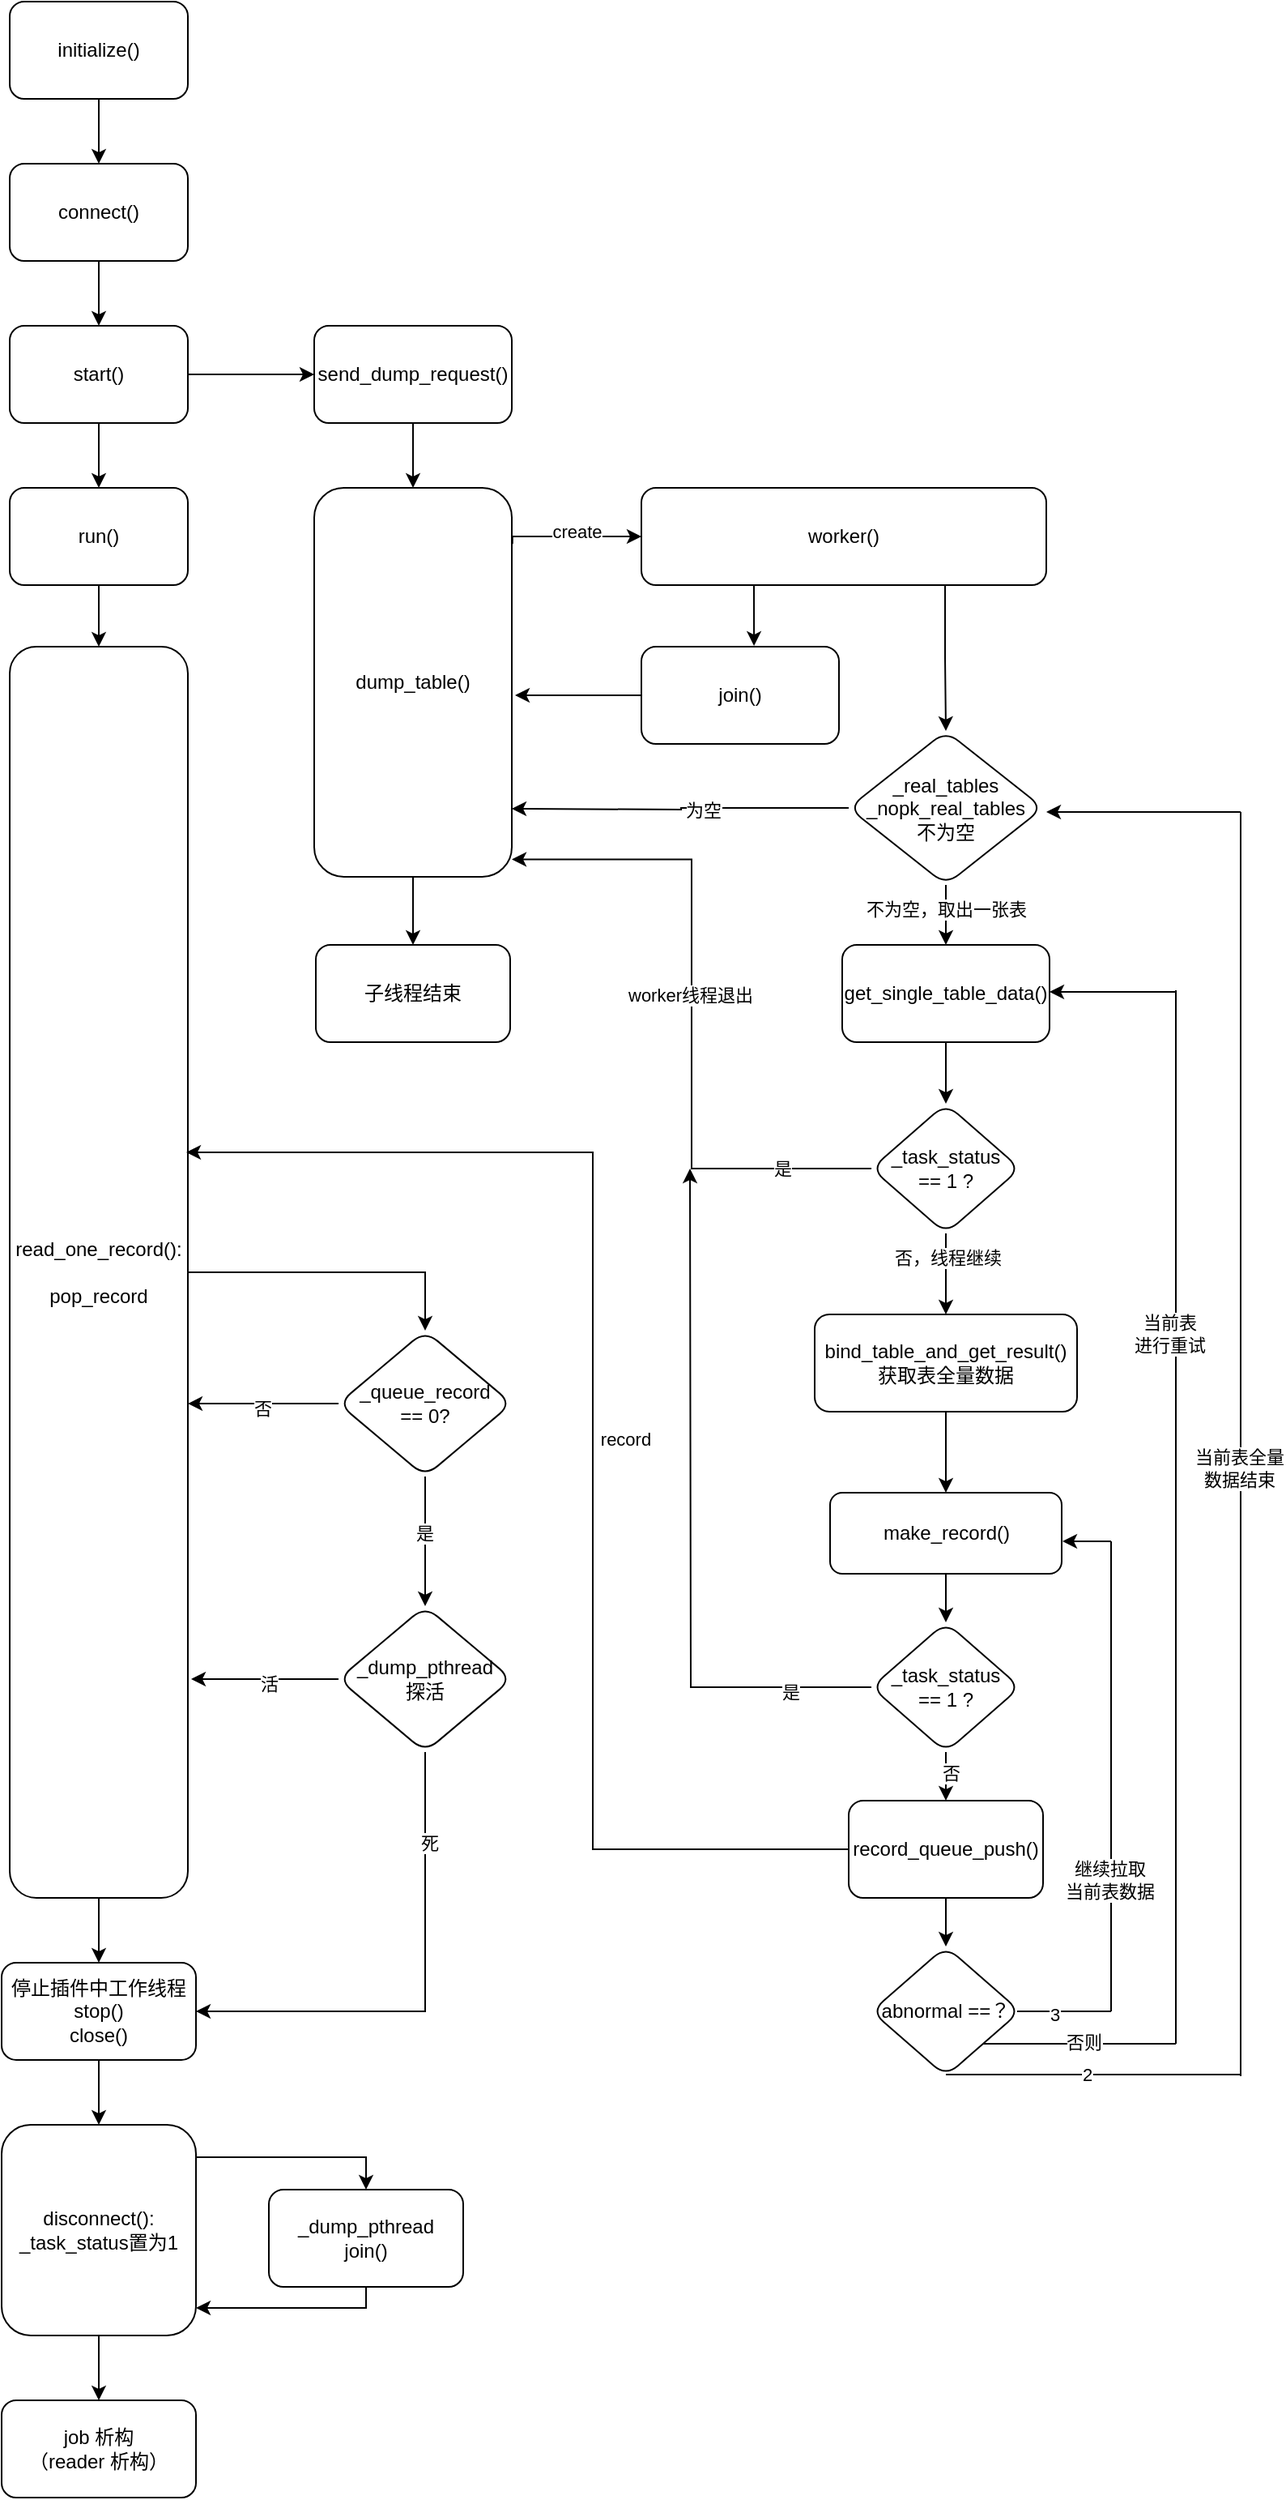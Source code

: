 <mxfile version="13.6.2" type="github">
  <diagram id="-tFmNn8upbpJzHhY9VwJ" name="Page-1">
    <mxGraphModel dx="1113" dy="628" grid="1" gridSize="10" guides="1" tooltips="1" connect="1" arrows="1" fold="1" page="1" pageScale="1" pageWidth="827" pageHeight="1169" math="0" shadow="0">
      <root>
        <mxCell id="0" />
        <mxCell id="1" parent="0" />
        <mxCell id="bfp73OwQ1fV5iFU1kIxK-5" value="" style="edgeStyle=orthogonalEdgeStyle;rounded=0;orthogonalLoop=1;jettySize=auto;html=1;" edge="1" parent="1" source="bfp73OwQ1fV5iFU1kIxK-3" target="bfp73OwQ1fV5iFU1kIxK-4">
          <mxGeometry relative="1" as="geometry" />
        </mxCell>
        <mxCell id="bfp73OwQ1fV5iFU1kIxK-3" value="initialize()" style="rounded=1;whiteSpace=wrap;html=1;" vertex="1" parent="1">
          <mxGeometry x="280" y="110" width="110" height="60" as="geometry" />
        </mxCell>
        <mxCell id="bfp73OwQ1fV5iFU1kIxK-7" value="" style="edgeStyle=orthogonalEdgeStyle;rounded=0;orthogonalLoop=1;jettySize=auto;html=1;" edge="1" parent="1" source="bfp73OwQ1fV5iFU1kIxK-4" target="bfp73OwQ1fV5iFU1kIxK-6">
          <mxGeometry relative="1" as="geometry" />
        </mxCell>
        <mxCell id="bfp73OwQ1fV5iFU1kIxK-4" value="connect()" style="rounded=1;whiteSpace=wrap;html=1;" vertex="1" parent="1">
          <mxGeometry x="280" y="210" width="110" height="60" as="geometry" />
        </mxCell>
        <mxCell id="bfp73OwQ1fV5iFU1kIxK-9" value="" style="edgeStyle=orthogonalEdgeStyle;rounded=0;orthogonalLoop=1;jettySize=auto;html=1;" edge="1" parent="1" source="bfp73OwQ1fV5iFU1kIxK-6" target="bfp73OwQ1fV5iFU1kIxK-8">
          <mxGeometry relative="1" as="geometry" />
        </mxCell>
        <mxCell id="bfp73OwQ1fV5iFU1kIxK-11" value="" style="edgeStyle=orthogonalEdgeStyle;rounded=0;orthogonalLoop=1;jettySize=auto;html=1;" edge="1" parent="1" source="bfp73OwQ1fV5iFU1kIxK-6" target="bfp73OwQ1fV5iFU1kIxK-10">
          <mxGeometry relative="1" as="geometry" />
        </mxCell>
        <mxCell id="bfp73OwQ1fV5iFU1kIxK-6" value="start()" style="rounded=1;whiteSpace=wrap;html=1;" vertex="1" parent="1">
          <mxGeometry x="280" y="310" width="110" height="60" as="geometry" />
        </mxCell>
        <mxCell id="bfp73OwQ1fV5iFU1kIxK-37" value="" style="edgeStyle=orthogonalEdgeStyle;rounded=0;orthogonalLoop=1;jettySize=auto;html=1;" edge="1" parent="1" source="bfp73OwQ1fV5iFU1kIxK-8" target="bfp73OwQ1fV5iFU1kIxK-36">
          <mxGeometry relative="1" as="geometry" />
        </mxCell>
        <mxCell id="bfp73OwQ1fV5iFU1kIxK-8" value="run()" style="rounded=1;whiteSpace=wrap;html=1;" vertex="1" parent="1">
          <mxGeometry x="280" y="410" width="110" height="60" as="geometry" />
        </mxCell>
        <mxCell id="bfp73OwQ1fV5iFU1kIxK-14" value="" style="edgeStyle=orthogonalEdgeStyle;rounded=0;orthogonalLoop=1;jettySize=auto;html=1;" edge="1" parent="1" source="bfp73OwQ1fV5iFU1kIxK-10" target="bfp73OwQ1fV5iFU1kIxK-13">
          <mxGeometry relative="1" as="geometry" />
        </mxCell>
        <mxCell id="bfp73OwQ1fV5iFU1kIxK-10" value="send_dump_request()" style="rounded=1;whiteSpace=wrap;html=1;" vertex="1" parent="1">
          <mxGeometry x="468" y="310" width="122" height="60" as="geometry" />
        </mxCell>
        <mxCell id="bfp73OwQ1fV5iFU1kIxK-22" value="" style="edgeStyle=orthogonalEdgeStyle;rounded=0;orthogonalLoop=1;jettySize=auto;html=1;exitX=1.003;exitY=0.144;exitDx=0;exitDy=0;exitPerimeter=0;" edge="1" parent="1" source="bfp73OwQ1fV5iFU1kIxK-13" target="bfp73OwQ1fV5iFU1kIxK-21">
          <mxGeometry relative="1" as="geometry">
            <Array as="points">
              <mxPoint x="590" y="440" />
            </Array>
          </mxGeometry>
        </mxCell>
        <mxCell id="bfp73OwQ1fV5iFU1kIxK-50" value="create" style="edgeLabel;html=1;align=center;verticalAlign=middle;resizable=0;points=[];" vertex="1" connectable="0" parent="bfp73OwQ1fV5iFU1kIxK-22">
          <mxGeometry x="0.044" y="3" relative="1" as="geometry">
            <mxPoint as="offset" />
          </mxGeometry>
        </mxCell>
        <mxCell id="bfp73OwQ1fV5iFU1kIxK-112" value="" style="edgeStyle=orthogonalEdgeStyle;rounded=0;orthogonalLoop=1;jettySize=auto;html=1;" edge="1" parent="1" source="bfp73OwQ1fV5iFU1kIxK-13" target="bfp73OwQ1fV5iFU1kIxK-111">
          <mxGeometry relative="1" as="geometry" />
        </mxCell>
        <mxCell id="bfp73OwQ1fV5iFU1kIxK-13" value="dump_table()" style="rounded=1;whiteSpace=wrap;html=1;" vertex="1" parent="1">
          <mxGeometry x="468" y="410" width="122" height="240" as="geometry" />
        </mxCell>
        <mxCell id="bfp73OwQ1fV5iFU1kIxK-39" style="edgeStyle=orthogonalEdgeStyle;rounded=0;orthogonalLoop=1;jettySize=auto;html=1;exitX=0.25;exitY=1;exitDx=0;exitDy=0;entryX=0.57;entryY=-0.008;entryDx=0;entryDy=0;entryPerimeter=0;" edge="1" parent="1" source="bfp73OwQ1fV5iFU1kIxK-21" target="bfp73OwQ1fV5iFU1kIxK-30">
          <mxGeometry relative="1" as="geometry" />
        </mxCell>
        <mxCell id="bfp73OwQ1fV5iFU1kIxK-47" style="edgeStyle=orthogonalEdgeStyle;rounded=0;orthogonalLoop=1;jettySize=auto;html=1;exitX=0.75;exitY=1;exitDx=0;exitDy=0;entryX=0.5;entryY=0;entryDx=0;entryDy=0;" edge="1" parent="1" source="bfp73OwQ1fV5iFU1kIxK-21" target="bfp73OwQ1fV5iFU1kIxK-45">
          <mxGeometry relative="1" as="geometry" />
        </mxCell>
        <mxCell id="bfp73OwQ1fV5iFU1kIxK-21" value="worker()" style="rounded=1;whiteSpace=wrap;html=1;" vertex="1" parent="1">
          <mxGeometry x="670" y="410" width="250" height="60" as="geometry" />
        </mxCell>
        <mxCell id="bfp73OwQ1fV5iFU1kIxK-38" style="edgeStyle=orthogonalEdgeStyle;rounded=0;orthogonalLoop=1;jettySize=auto;html=1;exitX=0;exitY=0.5;exitDx=0;exitDy=0;" edge="1" parent="1" source="bfp73OwQ1fV5iFU1kIxK-30">
          <mxGeometry relative="1" as="geometry">
            <mxPoint x="592" y="538" as="targetPoint" />
          </mxGeometry>
        </mxCell>
        <mxCell id="bfp73OwQ1fV5iFU1kIxK-30" value="join()" style="rounded=1;whiteSpace=wrap;html=1;" vertex="1" parent="1">
          <mxGeometry x="670" y="508" width="122" height="60" as="geometry" />
        </mxCell>
        <mxCell id="bfp73OwQ1fV5iFU1kIxK-54" value="" style="edgeStyle=orthogonalEdgeStyle;rounded=0;orthogonalLoop=1;jettySize=auto;html=1;" edge="1" parent="1" source="bfp73OwQ1fV5iFU1kIxK-34" target="bfp73OwQ1fV5iFU1kIxK-53">
          <mxGeometry relative="1" as="geometry" />
        </mxCell>
        <mxCell id="bfp73OwQ1fV5iFU1kIxK-34" value="get_single_table_data()" style="rounded=1;whiteSpace=wrap;html=1;" vertex="1" parent="1">
          <mxGeometry x="794" y="692" width="128" height="60" as="geometry" />
        </mxCell>
        <mxCell id="bfp73OwQ1fV5iFU1kIxK-104" value="" style="edgeStyle=orthogonalEdgeStyle;rounded=0;orthogonalLoop=1;jettySize=auto;html=1;" edge="1" parent="1" source="bfp73OwQ1fV5iFU1kIxK-36" target="bfp73OwQ1fV5iFU1kIxK-100">
          <mxGeometry relative="1" as="geometry" />
        </mxCell>
        <mxCell id="bfp73OwQ1fV5iFU1kIxK-125" style="edgeStyle=orthogonalEdgeStyle;rounded=0;orthogonalLoop=1;jettySize=auto;html=1;exitX=1;exitY=0.5;exitDx=0;exitDy=0;entryX=0.5;entryY=0;entryDx=0;entryDy=0;" edge="1" parent="1" source="bfp73OwQ1fV5iFU1kIxK-36" target="bfp73OwQ1fV5iFU1kIxK-121">
          <mxGeometry relative="1" as="geometry" />
        </mxCell>
        <mxCell id="bfp73OwQ1fV5iFU1kIxK-36" value="read_one_record():&lt;br&gt;&lt;br&gt;pop_record" style="rounded=1;whiteSpace=wrap;html=1;" vertex="1" parent="1">
          <mxGeometry x="280" y="508" width="110" height="772" as="geometry" />
        </mxCell>
        <mxCell id="bfp73OwQ1fV5iFU1kIxK-48" style="edgeStyle=orthogonalEdgeStyle;rounded=0;orthogonalLoop=1;jettySize=auto;html=1;exitX=0.5;exitY=1;exitDx=0;exitDy=0;entryX=0.5;entryY=0;entryDx=0;entryDy=0;" edge="1" parent="1" source="bfp73OwQ1fV5iFU1kIxK-45" target="bfp73OwQ1fV5iFU1kIxK-34">
          <mxGeometry relative="1" as="geometry" />
        </mxCell>
        <mxCell id="bfp73OwQ1fV5iFU1kIxK-49" value="不为空，取出一张表" style="edgeLabel;html=1;align=center;verticalAlign=middle;resizable=0;points=[];" vertex="1" connectable="0" parent="bfp73OwQ1fV5iFU1kIxK-48">
          <mxGeometry x="-0.216" relative="1" as="geometry">
            <mxPoint as="offset" />
          </mxGeometry>
        </mxCell>
        <mxCell id="bfp73OwQ1fV5iFU1kIxK-51" style="edgeStyle=orthogonalEdgeStyle;rounded=0;orthogonalLoop=1;jettySize=auto;html=1;exitX=0;exitY=0.5;exitDx=0;exitDy=0;" edge="1" parent="1" source="bfp73OwQ1fV5iFU1kIxK-45">
          <mxGeometry relative="1" as="geometry">
            <mxPoint x="590" y="608" as="targetPoint" />
          </mxGeometry>
        </mxCell>
        <mxCell id="bfp73OwQ1fV5iFU1kIxK-52" value="为空" style="edgeLabel;html=1;align=center;verticalAlign=middle;resizable=0;points=[];" vertex="1" connectable="0" parent="bfp73OwQ1fV5iFU1kIxK-51">
          <mxGeometry x="0.002" y="13" relative="1" as="geometry">
            <mxPoint x="13" y="-13" as="offset" />
          </mxGeometry>
        </mxCell>
        <mxCell id="bfp73OwQ1fV5iFU1kIxK-45" value="_real_tables&lt;br&gt;_nopk_real_tables&lt;br&gt;不为空" style="rhombus;whiteSpace=wrap;html=1;rounded=1;" vertex="1" parent="1">
          <mxGeometry x="798" y="560" width="120" height="95" as="geometry" />
        </mxCell>
        <mxCell id="bfp73OwQ1fV5iFU1kIxK-55" style="edgeStyle=orthogonalEdgeStyle;rounded=0;orthogonalLoop=1;jettySize=auto;html=1;exitX=0;exitY=0.5;exitDx=0;exitDy=0;entryX=1;entryY=0.955;entryDx=0;entryDy=0;entryPerimeter=0;" edge="1" parent="1" source="bfp73OwQ1fV5iFU1kIxK-53" target="bfp73OwQ1fV5iFU1kIxK-13">
          <mxGeometry relative="1" as="geometry" />
        </mxCell>
        <mxCell id="bfp73OwQ1fV5iFU1kIxK-56" value="worker线程退出" style="edgeLabel;html=1;align=center;verticalAlign=middle;resizable=0;points=[];" vertex="1" connectable="0" parent="bfp73OwQ1fV5iFU1kIxK-55">
          <mxGeometry x="0.058" y="1" relative="1" as="geometry">
            <mxPoint as="offset" />
          </mxGeometry>
        </mxCell>
        <mxCell id="bfp73OwQ1fV5iFU1kIxK-57" value="是" style="edgeLabel;html=1;align=center;verticalAlign=middle;resizable=0;points=[];" vertex="1" connectable="0" parent="bfp73OwQ1fV5iFU1kIxK-55">
          <mxGeometry x="-0.734" relative="1" as="geometry">
            <mxPoint as="offset" />
          </mxGeometry>
        </mxCell>
        <mxCell id="bfp73OwQ1fV5iFU1kIxK-59" value="" style="edgeStyle=orthogonalEdgeStyle;rounded=0;orthogonalLoop=1;jettySize=auto;html=1;" edge="1" parent="1" source="bfp73OwQ1fV5iFU1kIxK-53" target="bfp73OwQ1fV5iFU1kIxK-58">
          <mxGeometry relative="1" as="geometry" />
        </mxCell>
        <mxCell id="bfp73OwQ1fV5iFU1kIxK-60" value="否，线程继续" style="edgeLabel;html=1;align=center;verticalAlign=middle;resizable=0;points=[];" vertex="1" connectable="0" parent="bfp73OwQ1fV5iFU1kIxK-59">
          <mxGeometry x="-0.4" y="1" relative="1" as="geometry">
            <mxPoint as="offset" />
          </mxGeometry>
        </mxCell>
        <mxCell id="bfp73OwQ1fV5iFU1kIxK-53" value="_task_status&lt;br&gt;== 1 ?" style="rhombus;whiteSpace=wrap;html=1;rounded=1;" vertex="1" parent="1">
          <mxGeometry x="812" y="790" width="92" height="80" as="geometry" />
        </mxCell>
        <mxCell id="bfp73OwQ1fV5iFU1kIxK-62" value="" style="edgeStyle=orthogonalEdgeStyle;rounded=0;orthogonalLoop=1;jettySize=auto;html=1;" edge="1" parent="1" source="bfp73OwQ1fV5iFU1kIxK-58" target="bfp73OwQ1fV5iFU1kIxK-61">
          <mxGeometry relative="1" as="geometry" />
        </mxCell>
        <mxCell id="bfp73OwQ1fV5iFU1kIxK-58" value="bind_table_and_get_result()&lt;br&gt;获取表全量数据" style="whiteSpace=wrap;html=1;rounded=1;" vertex="1" parent="1">
          <mxGeometry x="777" y="920" width="162" height="60" as="geometry" />
        </mxCell>
        <mxCell id="bfp73OwQ1fV5iFU1kIxK-64" style="edgeStyle=orthogonalEdgeStyle;rounded=0;orthogonalLoop=1;jettySize=auto;html=1;exitX=0.5;exitY=1;exitDx=0;exitDy=0;entryX=0.5;entryY=0;entryDx=0;entryDy=0;" edge="1" parent="1" source="bfp73OwQ1fV5iFU1kIxK-61" target="bfp73OwQ1fV5iFU1kIxK-63">
          <mxGeometry relative="1" as="geometry" />
        </mxCell>
        <mxCell id="bfp73OwQ1fV5iFU1kIxK-61" value="make_record()" style="whiteSpace=wrap;html=1;rounded=1;" vertex="1" parent="1">
          <mxGeometry x="786.5" y="1030" width="143" height="50" as="geometry" />
        </mxCell>
        <mxCell id="bfp73OwQ1fV5iFU1kIxK-65" style="edgeStyle=orthogonalEdgeStyle;rounded=0;orthogonalLoop=1;jettySize=auto;html=1;exitX=0;exitY=0.5;exitDx=0;exitDy=0;" edge="1" parent="1" source="bfp73OwQ1fV5iFU1kIxK-63">
          <mxGeometry relative="1" as="geometry">
            <mxPoint x="700" y="830" as="targetPoint" />
          </mxGeometry>
        </mxCell>
        <mxCell id="bfp73OwQ1fV5iFU1kIxK-66" value="是" style="edgeLabel;html=1;align=center;verticalAlign=middle;resizable=0;points=[];" vertex="1" connectable="0" parent="bfp73OwQ1fV5iFU1kIxK-65">
          <mxGeometry x="-0.768" y="3" relative="1" as="geometry">
            <mxPoint as="offset" />
          </mxGeometry>
        </mxCell>
        <mxCell id="bfp73OwQ1fV5iFU1kIxK-68" value="" style="edgeStyle=orthogonalEdgeStyle;rounded=0;orthogonalLoop=1;jettySize=auto;html=1;" edge="1" parent="1" source="bfp73OwQ1fV5iFU1kIxK-63" target="bfp73OwQ1fV5iFU1kIxK-67">
          <mxGeometry relative="1" as="geometry" />
        </mxCell>
        <mxCell id="bfp73OwQ1fV5iFU1kIxK-69" value="否" style="edgeLabel;html=1;align=center;verticalAlign=middle;resizable=0;points=[];" vertex="1" connectable="0" parent="bfp73OwQ1fV5iFU1kIxK-68">
          <mxGeometry x="0.3" y="3" relative="1" as="geometry">
            <mxPoint as="offset" />
          </mxGeometry>
        </mxCell>
        <mxCell id="bfp73OwQ1fV5iFU1kIxK-63" value="_task_status&lt;br&gt;== 1 ?" style="rhombus;whiteSpace=wrap;html=1;rounded=1;" vertex="1" parent="1">
          <mxGeometry x="812" y="1110" width="92" height="80" as="geometry" />
        </mxCell>
        <mxCell id="bfp73OwQ1fV5iFU1kIxK-71" style="edgeStyle=orthogonalEdgeStyle;rounded=0;orthogonalLoop=1;jettySize=auto;html=1;exitX=0;exitY=0.5;exitDx=0;exitDy=0;" edge="1" parent="1" source="bfp73OwQ1fV5iFU1kIxK-67">
          <mxGeometry relative="1" as="geometry">
            <mxPoint x="389" y="820" as="targetPoint" />
            <Array as="points">
              <mxPoint x="640" y="1250" />
              <mxPoint x="640" y="820" />
              <mxPoint x="389" y="820" />
            </Array>
          </mxGeometry>
        </mxCell>
        <mxCell id="bfp73OwQ1fV5iFU1kIxK-72" value="record" style="edgeLabel;html=1;align=center;verticalAlign=middle;resizable=0;points=[];" vertex="1" connectable="0" parent="bfp73OwQ1fV5iFU1kIxK-71">
          <mxGeometry x="-0.001" y="-10" relative="1" as="geometry">
            <mxPoint x="10" y="8" as="offset" />
          </mxGeometry>
        </mxCell>
        <mxCell id="bfp73OwQ1fV5iFU1kIxK-74" value="" style="edgeStyle=orthogonalEdgeStyle;rounded=0;orthogonalLoop=1;jettySize=auto;html=1;" edge="1" parent="1" source="bfp73OwQ1fV5iFU1kIxK-67" target="bfp73OwQ1fV5iFU1kIxK-73">
          <mxGeometry relative="1" as="geometry" />
        </mxCell>
        <mxCell id="bfp73OwQ1fV5iFU1kIxK-67" value="record_queue_push()" style="whiteSpace=wrap;html=1;rounded=1;" vertex="1" parent="1">
          <mxGeometry x="798" y="1220" width="120" height="60" as="geometry" />
        </mxCell>
        <mxCell id="bfp73OwQ1fV5iFU1kIxK-73" value="abnormal ==？" style="rhombus;whiteSpace=wrap;html=1;rounded=1;" vertex="1" parent="1">
          <mxGeometry x="812" y="1310" width="92" height="80" as="geometry" />
        </mxCell>
        <mxCell id="bfp73OwQ1fV5iFU1kIxK-78" value="" style="endArrow=none;html=1;exitX=0.978;exitY=0.5;exitDx=0;exitDy=0;exitPerimeter=0;" edge="1" parent="1" source="bfp73OwQ1fV5iFU1kIxK-73">
          <mxGeometry width="50" height="50" relative="1" as="geometry">
            <mxPoint x="680" y="1360" as="sourcePoint" />
            <mxPoint x="960" y="1350" as="targetPoint" />
          </mxGeometry>
        </mxCell>
        <mxCell id="bfp73OwQ1fV5iFU1kIxK-85" value="3" style="edgeLabel;html=1;align=center;verticalAlign=middle;resizable=0;points=[];" vertex="1" connectable="0" parent="bfp73OwQ1fV5iFU1kIxK-78">
          <mxGeometry x="-0.208" y="-2" relative="1" as="geometry">
            <mxPoint as="offset" />
          </mxGeometry>
        </mxCell>
        <mxCell id="bfp73OwQ1fV5iFU1kIxK-82" value="" style="endArrow=none;html=1;" edge="1" parent="1">
          <mxGeometry width="50" height="50" relative="1" as="geometry">
            <mxPoint x="960" y="1350" as="sourcePoint" />
            <mxPoint x="960" y="1060" as="targetPoint" />
          </mxGeometry>
        </mxCell>
        <mxCell id="bfp73OwQ1fV5iFU1kIxK-84" value="继续拉取&lt;br&gt;当前表数据" style="edgeLabel;html=1;align=center;verticalAlign=middle;resizable=0;points=[];" vertex="1" connectable="0" parent="bfp73OwQ1fV5iFU1kIxK-82">
          <mxGeometry x="-0.443" y="1" relative="1" as="geometry">
            <mxPoint as="offset" />
          </mxGeometry>
        </mxCell>
        <mxCell id="bfp73OwQ1fV5iFU1kIxK-83" value="" style="endArrow=classic;html=1;" edge="1" parent="1">
          <mxGeometry width="50" height="50" relative="1" as="geometry">
            <mxPoint x="960" y="1060" as="sourcePoint" />
            <mxPoint x="930" y="1060" as="targetPoint" />
          </mxGeometry>
        </mxCell>
        <mxCell id="bfp73OwQ1fV5iFU1kIxK-90" value="" style="endArrow=none;html=1;entryX=0.5;entryY=0.963;entryDx=0;entryDy=0;entryPerimeter=0;" edge="1" parent="1">
          <mxGeometry width="50" height="50" relative="1" as="geometry">
            <mxPoint x="1040" y="1389" as="sourcePoint" />
            <mxPoint x="858" y="1389.04" as="targetPoint" />
          </mxGeometry>
        </mxCell>
        <mxCell id="bfp73OwQ1fV5iFU1kIxK-91" value="2" style="edgeLabel;html=1;align=center;verticalAlign=middle;resizable=0;points=[];" vertex="1" connectable="0" parent="bfp73OwQ1fV5iFU1kIxK-90">
          <mxGeometry x="0.045" relative="1" as="geometry">
            <mxPoint as="offset" />
          </mxGeometry>
        </mxCell>
        <mxCell id="bfp73OwQ1fV5iFU1kIxK-92" value="" style="endArrow=none;html=1;" edge="1" parent="1">
          <mxGeometry width="50" height="50" relative="1" as="geometry">
            <mxPoint x="1040" y="1390" as="sourcePoint" />
            <mxPoint x="1040" y="610" as="targetPoint" />
          </mxGeometry>
        </mxCell>
        <mxCell id="bfp73OwQ1fV5iFU1kIxK-94" value="当前表全量&lt;br&gt;数据结束" style="edgeLabel;html=1;align=center;verticalAlign=middle;resizable=0;points=[];" vertex="1" connectable="0" parent="bfp73OwQ1fV5iFU1kIxK-92">
          <mxGeometry x="-0.037" y="1" relative="1" as="geometry">
            <mxPoint as="offset" />
          </mxGeometry>
        </mxCell>
        <mxCell id="bfp73OwQ1fV5iFU1kIxK-93" value="" style="endArrow=classic;html=1;" edge="1" parent="1">
          <mxGeometry width="50" height="50" relative="1" as="geometry">
            <mxPoint x="1040" y="610" as="sourcePoint" />
            <mxPoint x="920" y="610" as="targetPoint" />
          </mxGeometry>
        </mxCell>
        <mxCell id="bfp73OwQ1fV5iFU1kIxK-95" value="" style="endArrow=none;html=1;exitX=1;exitY=1;exitDx=0;exitDy=0;" edge="1" parent="1" source="bfp73OwQ1fV5iFU1kIxK-73">
          <mxGeometry width="50" height="50" relative="1" as="geometry">
            <mxPoint x="860" y="1460" as="sourcePoint" />
            <mxPoint x="1000" y="1370" as="targetPoint" />
          </mxGeometry>
        </mxCell>
        <mxCell id="bfp73OwQ1fV5iFU1kIxK-96" value="否则" style="edgeLabel;html=1;align=center;verticalAlign=middle;resizable=0;points=[];" vertex="1" connectable="0" parent="bfp73OwQ1fV5iFU1kIxK-95">
          <mxGeometry x="0.04" y="1" relative="1" as="geometry">
            <mxPoint as="offset" />
          </mxGeometry>
        </mxCell>
        <mxCell id="bfp73OwQ1fV5iFU1kIxK-97" value="" style="endArrow=none;html=1;" edge="1" parent="1">
          <mxGeometry width="50" height="50" relative="1" as="geometry">
            <mxPoint x="1000" y="1370" as="sourcePoint" />
            <mxPoint x="1000" y="720" as="targetPoint" />
          </mxGeometry>
        </mxCell>
        <mxCell id="bfp73OwQ1fV5iFU1kIxK-99" value="当前表&lt;br&gt;进行重试" style="edgeLabel;html=1;align=center;verticalAlign=middle;resizable=0;points=[];" vertex="1" connectable="0" parent="bfp73OwQ1fV5iFU1kIxK-97">
          <mxGeometry x="0.348" y="4" relative="1" as="geometry">
            <mxPoint as="offset" />
          </mxGeometry>
        </mxCell>
        <mxCell id="bfp73OwQ1fV5iFU1kIxK-98" value="" style="endArrow=classic;html=1;entryX=1;entryY=0.5;entryDx=0;entryDy=0;" edge="1" parent="1">
          <mxGeometry width="50" height="50" relative="1" as="geometry">
            <mxPoint x="1000" y="721" as="sourcePoint" />
            <mxPoint x="922" y="721" as="targetPoint" />
          </mxGeometry>
        </mxCell>
        <mxCell id="bfp73OwQ1fV5iFU1kIxK-103" value="" style="edgeStyle=orthogonalEdgeStyle;rounded=0;orthogonalLoop=1;jettySize=auto;html=1;" edge="1" parent="1" source="bfp73OwQ1fV5iFU1kIxK-100" target="bfp73OwQ1fV5iFU1kIxK-102">
          <mxGeometry relative="1" as="geometry" />
        </mxCell>
        <mxCell id="bfp73OwQ1fV5iFU1kIxK-100" value="停止插件中工作线程&lt;br&gt;stop()&lt;br&gt;close()" style="rounded=1;whiteSpace=wrap;html=1;" vertex="1" parent="1">
          <mxGeometry x="275" y="1320" width="120" height="60" as="geometry" />
        </mxCell>
        <mxCell id="bfp73OwQ1fV5iFU1kIxK-107" style="edgeStyle=orthogonalEdgeStyle;rounded=0;orthogonalLoop=1;jettySize=auto;html=1;exitX=1;exitY=0.25;exitDx=0;exitDy=0;entryX=0.5;entryY=0;entryDx=0;entryDy=0;" edge="1" parent="1" source="bfp73OwQ1fV5iFU1kIxK-102" target="bfp73OwQ1fV5iFU1kIxK-105">
          <mxGeometry relative="1" as="geometry">
            <Array as="points">
              <mxPoint x="395" y="1440" />
              <mxPoint x="500" y="1440" />
            </Array>
          </mxGeometry>
        </mxCell>
        <mxCell id="bfp73OwQ1fV5iFU1kIxK-110" value="" style="edgeStyle=orthogonalEdgeStyle;rounded=0;orthogonalLoop=1;jettySize=auto;html=1;" edge="1" parent="1" source="bfp73OwQ1fV5iFU1kIxK-102" target="bfp73OwQ1fV5iFU1kIxK-109">
          <mxGeometry relative="1" as="geometry" />
        </mxCell>
        <mxCell id="bfp73OwQ1fV5iFU1kIxK-102" value="&lt;span&gt;disconnect():&lt;br&gt;_task_status置为1&lt;br&gt;&lt;/span&gt;" style="whiteSpace=wrap;html=1;rounded=1;" vertex="1" parent="1">
          <mxGeometry x="275" y="1420" width="120" height="130" as="geometry" />
        </mxCell>
        <mxCell id="bfp73OwQ1fV5iFU1kIxK-108" style="edgeStyle=orthogonalEdgeStyle;rounded=0;orthogonalLoop=1;jettySize=auto;html=1;exitX=0.5;exitY=1;exitDx=0;exitDy=0;entryX=1;entryY=0.869;entryDx=0;entryDy=0;entryPerimeter=0;" edge="1" parent="1" source="bfp73OwQ1fV5iFU1kIxK-105" target="bfp73OwQ1fV5iFU1kIxK-102">
          <mxGeometry relative="1" as="geometry">
            <Array as="points">
              <mxPoint x="500" y="1533" />
            </Array>
          </mxGeometry>
        </mxCell>
        <mxCell id="bfp73OwQ1fV5iFU1kIxK-105" value="_dump_pthread&lt;br&gt;join()" style="whiteSpace=wrap;html=1;rounded=1;" vertex="1" parent="1">
          <mxGeometry x="440" y="1460" width="120" height="60" as="geometry" />
        </mxCell>
        <mxCell id="bfp73OwQ1fV5iFU1kIxK-109" value="job 析构&lt;br&gt;（reader 析构）" style="rounded=1;whiteSpace=wrap;html=1;" vertex="1" parent="1">
          <mxGeometry x="275" y="1590" width="120" height="60" as="geometry" />
        </mxCell>
        <mxCell id="bfp73OwQ1fV5iFU1kIxK-111" value="子线程结束" style="rounded=1;whiteSpace=wrap;html=1;" vertex="1" parent="1">
          <mxGeometry x="469" y="692" width="120" height="60" as="geometry" />
        </mxCell>
        <mxCell id="bfp73OwQ1fV5iFU1kIxK-117" style="edgeStyle=orthogonalEdgeStyle;rounded=0;orthogonalLoop=1;jettySize=auto;html=1;exitX=0;exitY=0.5;exitDx=0;exitDy=0;" edge="1" parent="1" source="bfp73OwQ1fV5iFU1kIxK-114">
          <mxGeometry relative="1" as="geometry">
            <mxPoint x="392" y="1145" as="targetPoint" />
            <Array as="points">
              <mxPoint x="392" y="1145" />
            </Array>
          </mxGeometry>
        </mxCell>
        <mxCell id="bfp73OwQ1fV5iFU1kIxK-118" value="活" style="edgeLabel;html=1;align=center;verticalAlign=middle;resizable=0;points=[];" vertex="1" connectable="0" parent="bfp73OwQ1fV5iFU1kIxK-117">
          <mxGeometry x="0.026" y="4" relative="1" as="geometry">
            <mxPoint x="3" y="-1" as="offset" />
          </mxGeometry>
        </mxCell>
        <mxCell id="bfp73OwQ1fV5iFU1kIxK-119" style="edgeStyle=orthogonalEdgeStyle;rounded=0;orthogonalLoop=1;jettySize=auto;html=1;exitX=0.5;exitY=1;exitDx=0;exitDy=0;entryX=1;entryY=0.5;entryDx=0;entryDy=0;" edge="1" parent="1" source="bfp73OwQ1fV5iFU1kIxK-114" target="bfp73OwQ1fV5iFU1kIxK-100">
          <mxGeometry relative="1" as="geometry" />
        </mxCell>
        <mxCell id="bfp73OwQ1fV5iFU1kIxK-120" value="死" style="edgeLabel;html=1;align=center;verticalAlign=middle;resizable=0;points=[];" vertex="1" connectable="0" parent="bfp73OwQ1fV5iFU1kIxK-119">
          <mxGeometry x="-0.629" y="2" relative="1" as="geometry">
            <mxPoint as="offset" />
          </mxGeometry>
        </mxCell>
        <mxCell id="bfp73OwQ1fV5iFU1kIxK-114" value="_dump_pthread&lt;br&gt;探活" style="rhombus;whiteSpace=wrap;html=1;rounded=1;" vertex="1" parent="1">
          <mxGeometry x="483" y="1100" width="107" height="90" as="geometry" />
        </mxCell>
        <mxCell id="bfp73OwQ1fV5iFU1kIxK-123" value="" style="edgeStyle=orthogonalEdgeStyle;rounded=0;orthogonalLoop=1;jettySize=auto;html=1;" edge="1" parent="1" source="bfp73OwQ1fV5iFU1kIxK-121" target="bfp73OwQ1fV5iFU1kIxK-114">
          <mxGeometry relative="1" as="geometry" />
        </mxCell>
        <mxCell id="bfp73OwQ1fV5iFU1kIxK-124" value="是" style="edgeLabel;html=1;align=center;verticalAlign=middle;resizable=0;points=[];" vertex="1" connectable="0" parent="bfp73OwQ1fV5iFU1kIxK-123">
          <mxGeometry x="-0.125" y="-1" relative="1" as="geometry">
            <mxPoint as="offset" />
          </mxGeometry>
        </mxCell>
        <mxCell id="bfp73OwQ1fV5iFU1kIxK-126" style="edgeStyle=orthogonalEdgeStyle;rounded=0;orthogonalLoop=1;jettySize=auto;html=1;exitX=0;exitY=0.5;exitDx=0;exitDy=0;entryX=1;entryY=0.605;entryDx=0;entryDy=0;entryPerimeter=0;" edge="1" parent="1" source="bfp73OwQ1fV5iFU1kIxK-121" target="bfp73OwQ1fV5iFU1kIxK-36">
          <mxGeometry relative="1" as="geometry" />
        </mxCell>
        <mxCell id="bfp73OwQ1fV5iFU1kIxK-127" value="否" style="edgeLabel;html=1;align=center;verticalAlign=middle;resizable=0;points=[];" vertex="1" connectable="0" parent="bfp73OwQ1fV5iFU1kIxK-126">
          <mxGeometry x="0.012" y="3" relative="1" as="geometry">
            <mxPoint as="offset" />
          </mxGeometry>
        </mxCell>
        <mxCell id="bfp73OwQ1fV5iFU1kIxK-121" value="_queue_record&lt;br&gt;== 0?" style="rhombus;whiteSpace=wrap;html=1;rounded=1;" vertex="1" parent="1">
          <mxGeometry x="483" y="930" width="107" height="90" as="geometry" />
        </mxCell>
      </root>
    </mxGraphModel>
  </diagram>
</mxfile>
